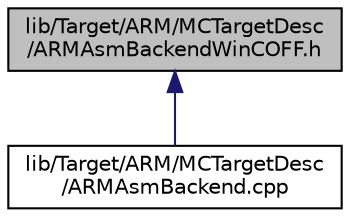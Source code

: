 digraph "lib/Target/ARM/MCTargetDesc/ARMAsmBackendWinCOFF.h"
{
 // LATEX_PDF_SIZE
  bgcolor="transparent";
  edge [fontname="Helvetica",fontsize="10",labelfontname="Helvetica",labelfontsize="10"];
  node [fontname="Helvetica",fontsize="10",shape="box"];
  Node1 [label="lib/Target/ARM/MCTargetDesc\l/ARMAsmBackendWinCOFF.h",height=0.2,width=0.4,color="black", fillcolor="grey75", style="filled", fontcolor="black",tooltip=" "];
  Node1 -> Node2 [dir="back",color="midnightblue",fontsize="10",style="solid",fontname="Helvetica"];
  Node2 [label="lib/Target/ARM/MCTargetDesc\l/ARMAsmBackend.cpp",height=0.2,width=0.4,color="black",URL="$ARMAsmBackend_8cpp.html",tooltip=" "];
}
